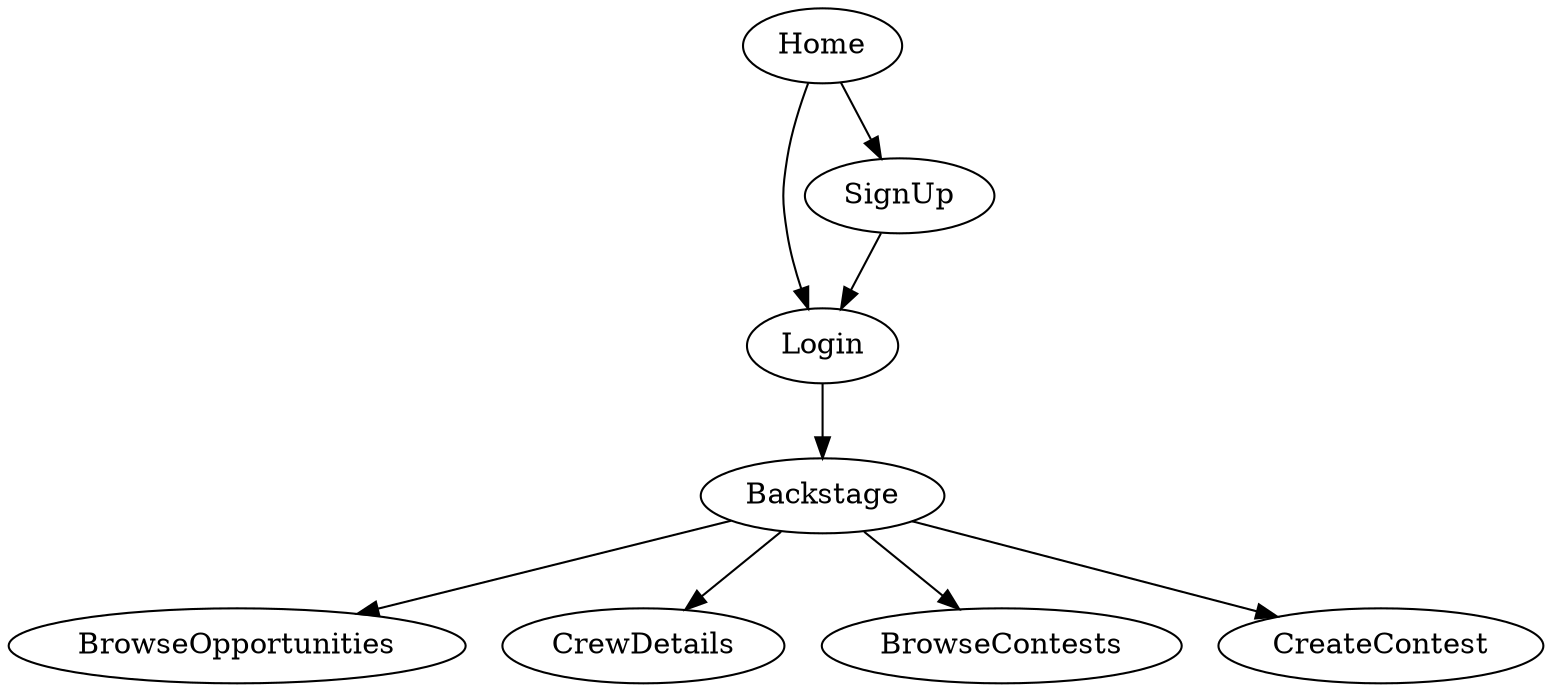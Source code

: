 digraph {

  Home -> Login
  Home -> SignUp

  SignUp -> Login
  Login -> Backstage

  Backstage -> BrowseOpportunities
  Backstage -> CrewDetails
  Backstage -> BrowseContests

  Backstage -> CreateContest
}
